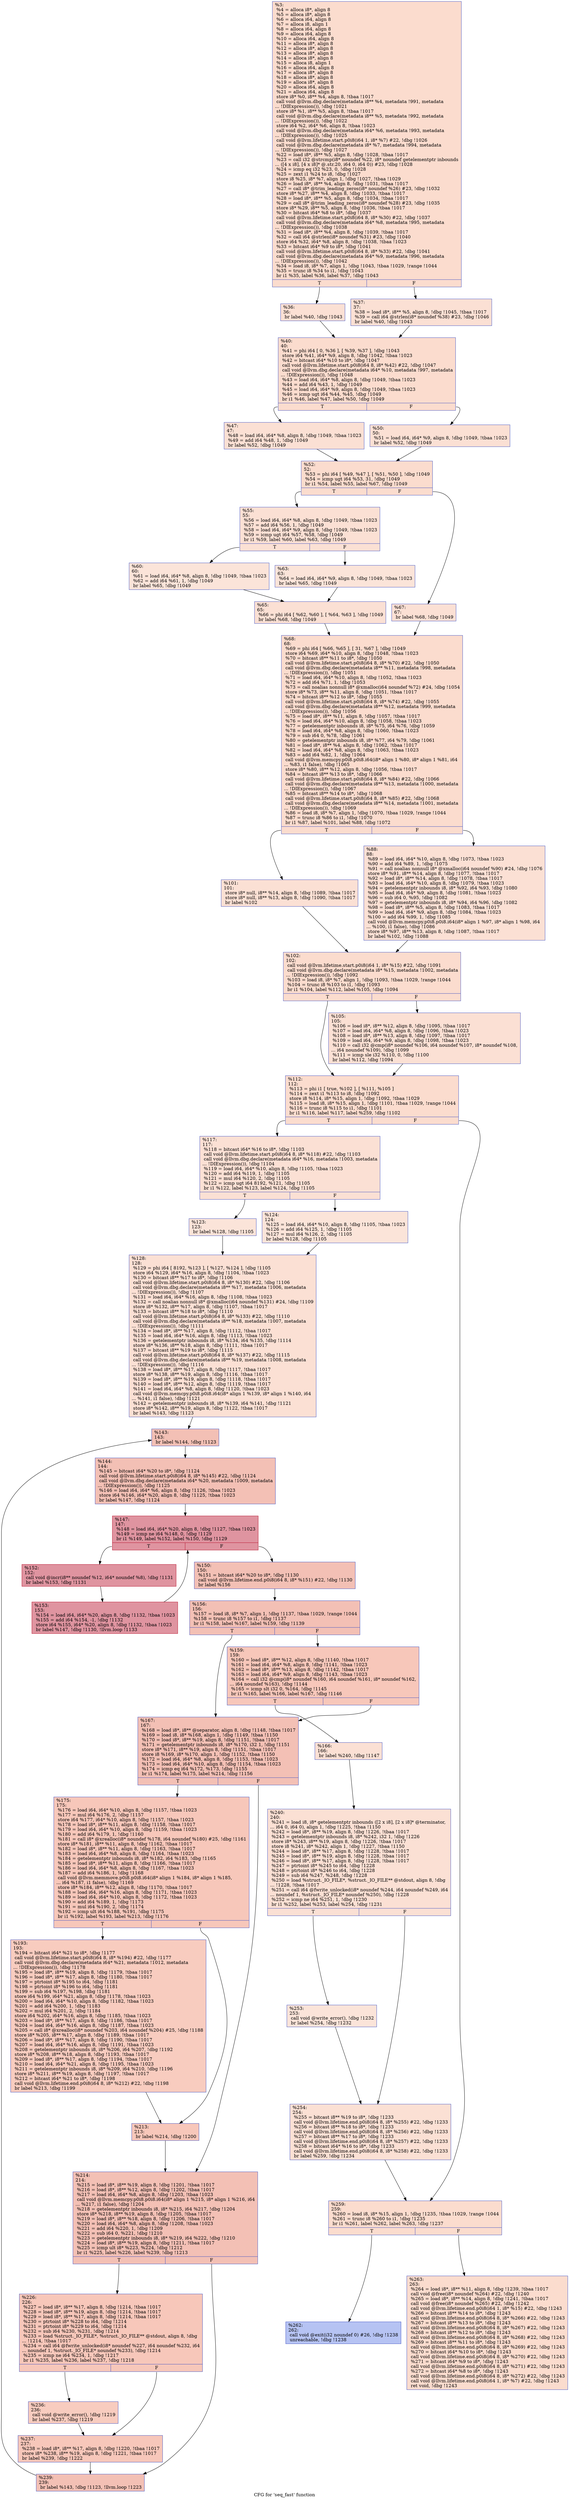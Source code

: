 digraph "CFG for 'seq_fast' function" {
	label="CFG for 'seq_fast' function";

	Node0xb68520 [shape=record,color="#3d50c3ff", style=filled, fillcolor="#f7af9170",label="{%3:\l  %4 = alloca i8*, align 8\l  %5 = alloca i8*, align 8\l  %6 = alloca i64, align 8\l  %7 = alloca i8, align 1\l  %8 = alloca i64, align 8\l  %9 = alloca i64, align 8\l  %10 = alloca i64, align 8\l  %11 = alloca i8*, align 8\l  %12 = alloca i8*, align 8\l  %13 = alloca i8*, align 8\l  %14 = alloca i8*, align 8\l  %15 = alloca i8, align 1\l  %16 = alloca i64, align 8\l  %17 = alloca i8*, align 8\l  %18 = alloca i8*, align 8\l  %19 = alloca i8*, align 8\l  %20 = alloca i64, align 8\l  %21 = alloca i64, align 8\l  store i8* %0, i8** %4, align 8, !tbaa !1017\l  call void @llvm.dbg.declare(metadata i8** %4, metadata !991, metadata\l... !DIExpression()), !dbg !1021\l  store i8* %1, i8** %5, align 8, !tbaa !1017\l  call void @llvm.dbg.declare(metadata i8** %5, metadata !992, metadata\l... !DIExpression()), !dbg !1022\l  store i64 %2, i64* %6, align 8, !tbaa !1023\l  call void @llvm.dbg.declare(metadata i64* %6, metadata !993, metadata\l... !DIExpression()), !dbg !1025\l  call void @llvm.lifetime.start.p0i8(i64 1, i8* %7) #22, !dbg !1026\l  call void @llvm.dbg.declare(metadata i8* %7, metadata !994, metadata\l... !DIExpression()), !dbg !1027\l  %22 = load i8*, i8** %5, align 8, !dbg !1028, !tbaa !1017\l  %23 = call i32 @strcmp(i8* noundef %22, i8* noundef getelementptr inbounds\l... ([4 x i8], [4 x i8]* @.str.20, i64 0, i64 0)) #23, !dbg !1028\l  %24 = icmp eq i32 %23, 0, !dbg !1028\l  %25 = zext i1 %24 to i8, !dbg !1027\l  store i8 %25, i8* %7, align 1, !dbg !1027, !tbaa !1029\l  %26 = load i8*, i8** %4, align 8, !dbg !1031, !tbaa !1017\l  %27 = call i8* @trim_leading_zeros(i8* noundef %26) #23, !dbg !1032\l  store i8* %27, i8** %4, align 8, !dbg !1033, !tbaa !1017\l  %28 = load i8*, i8** %5, align 8, !dbg !1034, !tbaa !1017\l  %29 = call i8* @trim_leading_zeros(i8* noundef %28) #23, !dbg !1035\l  store i8* %29, i8** %5, align 8, !dbg !1036, !tbaa !1017\l  %30 = bitcast i64* %8 to i8*, !dbg !1037\l  call void @llvm.lifetime.start.p0i8(i64 8, i8* %30) #22, !dbg !1037\l  call void @llvm.dbg.declare(metadata i64* %8, metadata !995, metadata\l... !DIExpression()), !dbg !1038\l  %31 = load i8*, i8** %4, align 8, !dbg !1039, !tbaa !1017\l  %32 = call i64 @strlen(i8* noundef %31) #23, !dbg !1040\l  store i64 %32, i64* %8, align 8, !dbg !1038, !tbaa !1023\l  %33 = bitcast i64* %9 to i8*, !dbg !1041\l  call void @llvm.lifetime.start.p0i8(i64 8, i8* %33) #22, !dbg !1041\l  call void @llvm.dbg.declare(metadata i64* %9, metadata !996, metadata\l... !DIExpression()), !dbg !1042\l  %34 = load i8, i8* %7, align 1, !dbg !1043, !tbaa !1029, !range !1044\l  %35 = trunc i8 %34 to i1, !dbg !1043\l  br i1 %35, label %36, label %37, !dbg !1043\l|{<s0>T|<s1>F}}"];
	Node0xb68520:s0 -> Node0xb68570;
	Node0xb68520:s1 -> Node0xb685c0;
	Node0xb68570 [shape=record,color="#3d50c3ff", style=filled, fillcolor="#f7b99e70",label="{%36:\l36:                                               \l  br label %40, !dbg !1043\l}"];
	Node0xb68570 -> Node0xb68610;
	Node0xb685c0 [shape=record,color="#3d50c3ff", style=filled, fillcolor="#f7b99e70",label="{%37:\l37:                                               \l  %38 = load i8*, i8** %5, align 8, !dbg !1045, !tbaa !1017\l  %39 = call i64 @strlen(i8* noundef %38) #23, !dbg !1046\l  br label %40, !dbg !1043\l}"];
	Node0xb685c0 -> Node0xb68610;
	Node0xb68610 [shape=record,color="#3d50c3ff", style=filled, fillcolor="#f7af9170",label="{%40:\l40:                                               \l  %41 = phi i64 [ 0, %36 ], [ %39, %37 ], !dbg !1043\l  store i64 %41, i64* %9, align 8, !dbg !1042, !tbaa !1023\l  %42 = bitcast i64* %10 to i8*, !dbg !1047\l  call void @llvm.lifetime.start.p0i8(i64 8, i8* %42) #22, !dbg !1047\l  call void @llvm.dbg.declare(metadata i64* %10, metadata !997, metadata\l... !DIExpression()), !dbg !1048\l  %43 = load i64, i64* %8, align 8, !dbg !1049, !tbaa !1023\l  %44 = add i64 %43, 1, !dbg !1049\l  %45 = load i64, i64* %9, align 8, !dbg !1049, !tbaa !1023\l  %46 = icmp ugt i64 %44, %45, !dbg !1049\l  br i1 %46, label %47, label %50, !dbg !1049\l|{<s0>T|<s1>F}}"];
	Node0xb68610:s0 -> Node0xb68660;
	Node0xb68610:s1 -> Node0xb686b0;
	Node0xb68660 [shape=record,color="#3d50c3ff", style=filled, fillcolor="#f7b99e70",label="{%47:\l47:                                               \l  %48 = load i64, i64* %8, align 8, !dbg !1049, !tbaa !1023\l  %49 = add i64 %48, 1, !dbg !1049\l  br label %52, !dbg !1049\l}"];
	Node0xb68660 -> Node0xb68700;
	Node0xb686b0 [shape=record,color="#3d50c3ff", style=filled, fillcolor="#f7b99e70",label="{%50:\l50:                                               \l  %51 = load i64, i64* %9, align 8, !dbg !1049, !tbaa !1023\l  br label %52, !dbg !1049\l}"];
	Node0xb686b0 -> Node0xb68700;
	Node0xb68700 [shape=record,color="#3d50c3ff", style=filled, fillcolor="#f7af9170",label="{%52:\l52:                                               \l  %53 = phi i64 [ %49, %47 ], [ %51, %50 ], !dbg !1049\l  %54 = icmp ugt i64 %53, 31, !dbg !1049\l  br i1 %54, label %55, label %67, !dbg !1049\l|{<s0>T|<s1>F}}"];
	Node0xb68700:s0 -> Node0xb68750;
	Node0xb68700:s1 -> Node0xb68890;
	Node0xb68750 [shape=record,color="#3d50c3ff", style=filled, fillcolor="#f7b99e70",label="{%55:\l55:                                               \l  %56 = load i64, i64* %8, align 8, !dbg !1049, !tbaa !1023\l  %57 = add i64 %56, 1, !dbg !1049\l  %58 = load i64, i64* %9, align 8, !dbg !1049, !tbaa !1023\l  %59 = icmp ugt i64 %57, %58, !dbg !1049\l  br i1 %59, label %60, label %63, !dbg !1049\l|{<s0>T|<s1>F}}"];
	Node0xb68750:s0 -> Node0xb687a0;
	Node0xb68750:s1 -> Node0xb687f0;
	Node0xb687a0 [shape=record,color="#3d50c3ff", style=filled, fillcolor="#f5c1a970",label="{%60:\l60:                                               \l  %61 = load i64, i64* %8, align 8, !dbg !1049, !tbaa !1023\l  %62 = add i64 %61, 1, !dbg !1049\l  br label %65, !dbg !1049\l}"];
	Node0xb687a0 -> Node0xb68840;
	Node0xb687f0 [shape=record,color="#3d50c3ff", style=filled, fillcolor="#f5c1a970",label="{%63:\l63:                                               \l  %64 = load i64, i64* %9, align 8, !dbg !1049, !tbaa !1023\l  br label %65, !dbg !1049\l}"];
	Node0xb687f0 -> Node0xb68840;
	Node0xb68840 [shape=record,color="#3d50c3ff", style=filled, fillcolor="#f7b99e70",label="{%65:\l65:                                               \l  %66 = phi i64 [ %62, %60 ], [ %64, %63 ], !dbg !1049\l  br label %68, !dbg !1049\l}"];
	Node0xb68840 -> Node0xb688e0;
	Node0xb68890 [shape=record,color="#3d50c3ff", style=filled, fillcolor="#f7b99e70",label="{%67:\l67:                                               \l  br label %68, !dbg !1049\l}"];
	Node0xb68890 -> Node0xb688e0;
	Node0xb688e0 [shape=record,color="#3d50c3ff", style=filled, fillcolor="#f7af9170",label="{%68:\l68:                                               \l  %69 = phi i64 [ %66, %65 ], [ 31, %67 ], !dbg !1049\l  store i64 %69, i64* %10, align 8, !dbg !1048, !tbaa !1023\l  %70 = bitcast i8** %11 to i8*, !dbg !1050\l  call void @llvm.lifetime.start.p0i8(i64 8, i8* %70) #22, !dbg !1050\l  call void @llvm.dbg.declare(metadata i8** %11, metadata !998, metadata\l... !DIExpression()), !dbg !1051\l  %71 = load i64, i64* %10, align 8, !dbg !1052, !tbaa !1023\l  %72 = add i64 %71, 1, !dbg !1053\l  %73 = call noalias nonnull i8* @xmalloc(i64 noundef %72) #24, !dbg !1054\l  store i8* %73, i8** %11, align 8, !dbg !1051, !tbaa !1017\l  %74 = bitcast i8** %12 to i8*, !dbg !1055\l  call void @llvm.lifetime.start.p0i8(i64 8, i8* %74) #22, !dbg !1055\l  call void @llvm.dbg.declare(metadata i8** %12, metadata !999, metadata\l... !DIExpression()), !dbg !1056\l  %75 = load i8*, i8** %11, align 8, !dbg !1057, !tbaa !1017\l  %76 = load i64, i64* %10, align 8, !dbg !1058, !tbaa !1023\l  %77 = getelementptr inbounds i8, i8* %75, i64 %76, !dbg !1059\l  %78 = load i64, i64* %8, align 8, !dbg !1060, !tbaa !1023\l  %79 = sub i64 0, %78, !dbg !1061\l  %80 = getelementptr inbounds i8, i8* %77, i64 %79, !dbg !1061\l  %81 = load i8*, i8** %4, align 8, !dbg !1062, !tbaa !1017\l  %82 = load i64, i64* %8, align 8, !dbg !1063, !tbaa !1023\l  %83 = add i64 %82, 1, !dbg !1064\l  call void @llvm.memcpy.p0i8.p0i8.i64(i8* align 1 %80, i8* align 1 %81, i64\l... %83, i1 false), !dbg !1065\l  store i8* %80, i8** %12, align 8, !dbg !1056, !tbaa !1017\l  %84 = bitcast i8** %13 to i8*, !dbg !1066\l  call void @llvm.lifetime.start.p0i8(i64 8, i8* %84) #22, !dbg !1066\l  call void @llvm.dbg.declare(metadata i8** %13, metadata !1000, metadata\l... !DIExpression()), !dbg !1067\l  %85 = bitcast i8** %14 to i8*, !dbg !1068\l  call void @llvm.lifetime.start.p0i8(i64 8, i8* %85) #22, !dbg !1068\l  call void @llvm.dbg.declare(metadata i8** %14, metadata !1001, metadata\l... !DIExpression()), !dbg !1069\l  %86 = load i8, i8* %7, align 1, !dbg !1070, !tbaa !1029, !range !1044\l  %87 = trunc i8 %86 to i1, !dbg !1070\l  br i1 %87, label %101, label %88, !dbg !1072\l|{<s0>T|<s1>F}}"];
	Node0xb688e0:s0 -> Node0xb68980;
	Node0xb688e0:s1 -> Node0xb68930;
	Node0xb68930 [shape=record,color="#3d50c3ff", style=filled, fillcolor="#f7b99e70",label="{%88:\l88:                                               \l  %89 = load i64, i64* %10, align 8, !dbg !1073, !tbaa !1023\l  %90 = add i64 %89, 1, !dbg !1075\l  %91 = call noalias nonnull i8* @xmalloc(i64 noundef %90) #24, !dbg !1076\l  store i8* %91, i8** %14, align 8, !dbg !1077, !tbaa !1017\l  %92 = load i8*, i8** %14, align 8, !dbg !1078, !tbaa !1017\l  %93 = load i64, i64* %10, align 8, !dbg !1079, !tbaa !1023\l  %94 = getelementptr inbounds i8, i8* %92, i64 %93, !dbg !1080\l  %95 = load i64, i64* %9, align 8, !dbg !1081, !tbaa !1023\l  %96 = sub i64 0, %95, !dbg !1082\l  %97 = getelementptr inbounds i8, i8* %94, i64 %96, !dbg !1082\l  %98 = load i8*, i8** %5, align 8, !dbg !1083, !tbaa !1017\l  %99 = load i64, i64* %9, align 8, !dbg !1084, !tbaa !1023\l  %100 = add i64 %99, 1, !dbg !1085\l  call void @llvm.memcpy.p0i8.p0i8.i64(i8* align 1 %97, i8* align 1 %98, i64\l... %100, i1 false), !dbg !1086\l  store i8* %97, i8** %13, align 8, !dbg !1087, !tbaa !1017\l  br label %102, !dbg !1088\l}"];
	Node0xb68930 -> Node0xb689d0;
	Node0xb68980 [shape=record,color="#3d50c3ff", style=filled, fillcolor="#f7b99e70",label="{%101:\l101:                                              \l  store i8* null, i8** %14, align 8, !dbg !1089, !tbaa !1017\l  store i8* null, i8** %13, align 8, !dbg !1090, !tbaa !1017\l  br label %102\l}"];
	Node0xb68980 -> Node0xb689d0;
	Node0xb689d0 [shape=record,color="#3d50c3ff", style=filled, fillcolor="#f7af9170",label="{%102:\l102:                                              \l  call void @llvm.lifetime.start.p0i8(i64 1, i8* %15) #22, !dbg !1091\l  call void @llvm.dbg.declare(metadata i8* %15, metadata !1002, metadata\l... !DIExpression()), !dbg !1092\l  %103 = load i8, i8* %7, align 1, !dbg !1093, !tbaa !1029, !range !1044\l  %104 = trunc i8 %103 to i1, !dbg !1093\l  br i1 %104, label %112, label %105, !dbg !1094\l|{<s0>T|<s1>F}}"];
	Node0xb689d0:s0 -> Node0xb68a70;
	Node0xb689d0:s1 -> Node0xb68a20;
	Node0xb68a20 [shape=record,color="#3d50c3ff", style=filled, fillcolor="#f7b99e70",label="{%105:\l105:                                              \l  %106 = load i8*, i8** %12, align 8, !dbg !1095, !tbaa !1017\l  %107 = load i64, i64* %8, align 8, !dbg !1096, !tbaa !1023\l  %108 = load i8*, i8** %13, align 8, !dbg !1097, !tbaa !1017\l  %109 = load i64, i64* %9, align 8, !dbg !1098, !tbaa !1023\l  %110 = call i32 @cmp(i8* noundef %106, i64 noundef %107, i8* noundef %108,\l... i64 noundef %109), !dbg !1099\l  %111 = icmp sle i32 %110, 0, !dbg !1100\l  br label %112, !dbg !1094\l}"];
	Node0xb68a20 -> Node0xb68a70;
	Node0xb68a70 [shape=record,color="#3d50c3ff", style=filled, fillcolor="#f7af9170",label="{%112:\l112:                                              \l  %113 = phi i1 [ true, %102 ], [ %111, %105 ]\l  %114 = zext i1 %113 to i8, !dbg !1092\l  store i8 %114, i8* %15, align 1, !dbg !1092, !tbaa !1029\l  %115 = load i8, i8* %15, align 1, !dbg !1101, !tbaa !1029, !range !1044\l  %116 = trunc i8 %115 to i1, !dbg !1101\l  br i1 %116, label %117, label %259, !dbg !1102\l|{<s0>T|<s1>F}}"];
	Node0xb68a70:s0 -> Node0xb68ac0;
	Node0xb68a70:s1 -> Node0xb69290;
	Node0xb68ac0 [shape=record,color="#3d50c3ff", style=filled, fillcolor="#f7b99e70",label="{%117:\l117:                                              \l  %118 = bitcast i64* %16 to i8*, !dbg !1103\l  call void @llvm.lifetime.start.p0i8(i64 8, i8* %118) #22, !dbg !1103\l  call void @llvm.dbg.declare(metadata i64* %16, metadata !1003, metadata\l... !DIExpression()), !dbg !1104\l  %119 = load i64, i64* %10, align 8, !dbg !1105, !tbaa !1023\l  %120 = add i64 %119, 1, !dbg !1105\l  %121 = mul i64 %120, 2, !dbg !1105\l  %122 = icmp ugt i64 8192, %121, !dbg !1105\l  br i1 %122, label %123, label %124, !dbg !1105\l|{<s0>T|<s1>F}}"];
	Node0xb68ac0:s0 -> Node0xb68b10;
	Node0xb68ac0:s1 -> Node0xb68b60;
	Node0xb68b10 [shape=record,color="#3d50c3ff", style=filled, fillcolor="#f5c1a970",label="{%123:\l123:                                              \l  br label %128, !dbg !1105\l}"];
	Node0xb68b10 -> Node0xb68bb0;
	Node0xb68b60 [shape=record,color="#3d50c3ff", style=filled, fillcolor="#f5c1a970",label="{%124:\l124:                                              \l  %125 = load i64, i64* %10, align 8, !dbg !1105, !tbaa !1023\l  %126 = add i64 %125, 1, !dbg !1105\l  %127 = mul i64 %126, 2, !dbg !1105\l  br label %128, !dbg !1105\l}"];
	Node0xb68b60 -> Node0xb68bb0;
	Node0xb68bb0 [shape=record,color="#3d50c3ff", style=filled, fillcolor="#f7b99e70",label="{%128:\l128:                                              \l  %129 = phi i64 [ 8192, %123 ], [ %127, %124 ], !dbg !1105\l  store i64 %129, i64* %16, align 8, !dbg !1104, !tbaa !1023\l  %130 = bitcast i8** %17 to i8*, !dbg !1106\l  call void @llvm.lifetime.start.p0i8(i64 8, i8* %130) #22, !dbg !1106\l  call void @llvm.dbg.declare(metadata i8** %17, metadata !1006, metadata\l... !DIExpression()), !dbg !1107\l  %131 = load i64, i64* %16, align 8, !dbg !1108, !tbaa !1023\l  %132 = call noalias nonnull i8* @xmalloc(i64 noundef %131) #24, !dbg !1109\l  store i8* %132, i8** %17, align 8, !dbg !1107, !tbaa !1017\l  %133 = bitcast i8** %18 to i8*, !dbg !1110\l  call void @llvm.lifetime.start.p0i8(i64 8, i8* %133) #22, !dbg !1110\l  call void @llvm.dbg.declare(metadata i8** %18, metadata !1007, metadata\l... !DIExpression()), !dbg !1111\l  %134 = load i8*, i8** %17, align 8, !dbg !1112, !tbaa !1017\l  %135 = load i64, i64* %16, align 8, !dbg !1113, !tbaa !1023\l  %136 = getelementptr inbounds i8, i8* %134, i64 %135, !dbg !1114\l  store i8* %136, i8** %18, align 8, !dbg !1111, !tbaa !1017\l  %137 = bitcast i8** %19 to i8*, !dbg !1115\l  call void @llvm.lifetime.start.p0i8(i64 8, i8* %137) #22, !dbg !1115\l  call void @llvm.dbg.declare(metadata i8** %19, metadata !1008, metadata\l... !DIExpression()), !dbg !1116\l  %138 = load i8*, i8** %17, align 8, !dbg !1117, !tbaa !1017\l  store i8* %138, i8** %19, align 8, !dbg !1116, !tbaa !1017\l  %139 = load i8*, i8** %19, align 8, !dbg !1118, !tbaa !1017\l  %140 = load i8*, i8** %12, align 8, !dbg !1119, !tbaa !1017\l  %141 = load i64, i64* %8, align 8, !dbg !1120, !tbaa !1023\l  call void @llvm.memcpy.p0i8.p0i8.i64(i8* align 1 %139, i8* align 1 %140, i64\l... %141, i1 false), !dbg !1121\l  %142 = getelementptr inbounds i8, i8* %139, i64 %141, !dbg !1121\l  store i8* %142, i8** %19, align 8, !dbg !1122, !tbaa !1017\l  br label %143, !dbg !1123\l}"];
	Node0xb68bb0 -> Node0xb68c00;
	Node0xb68c00 [shape=record,color="#3d50c3ff", style=filled, fillcolor="#e5705870",label="{%143:\l143:                                              \l  br label %144, !dbg !1123\l}"];
	Node0xb68c00 -> Node0xb68c50;
	Node0xb68c50 [shape=record,color="#3d50c3ff", style=filled, fillcolor="#e5705870",label="{%144:\l144:                                              \l  %145 = bitcast i64* %20 to i8*, !dbg !1124\l  call void @llvm.lifetime.start.p0i8(i64 8, i8* %145) #22, !dbg !1124\l  call void @llvm.dbg.declare(metadata i64* %20, metadata !1009, metadata\l... !DIExpression()), !dbg !1125\l  %146 = load i64, i64* %6, align 8, !dbg !1126, !tbaa !1023\l  store i64 %146, i64* %20, align 8, !dbg !1125, !tbaa !1023\l  br label %147, !dbg !1124\l}"];
	Node0xb68c50 -> Node0xb68ca0;
	Node0xb68ca0 [shape=record,color="#b70d28ff", style=filled, fillcolor="#b70d2870",label="{%147:\l147:                                              \l  %148 = load i64, i64* %20, align 8, !dbg !1127, !tbaa !1023\l  %149 = icmp ne i64 %148, 0, !dbg !1129\l  br i1 %149, label %152, label %150, !dbg !1129\l|{<s0>T|<s1>F}}"];
	Node0xb68ca0:s0 -> Node0xb68d40;
	Node0xb68ca0:s1 -> Node0xb68cf0;
	Node0xb68cf0 [shape=record,color="#3d50c3ff", style=filled, fillcolor="#e5705870",label="{%150:\l150:                                              \l  %151 = bitcast i64* %20 to i8*, !dbg !1130\l  call void @llvm.lifetime.end.p0i8(i64 8, i8* %151) #22, !dbg !1130\l  br label %156\l}"];
	Node0xb68cf0 -> Node0xb68de0;
	Node0xb68d40 [shape=record,color="#b70d28ff", style=filled, fillcolor="#b70d2870",label="{%152:\l152:                                              \l  call void @incr(i8** noundef %12, i64* noundef %8), !dbg !1131\l  br label %153, !dbg !1131\l}"];
	Node0xb68d40 -> Node0xb68d90;
	Node0xb68d90 [shape=record,color="#b70d28ff", style=filled, fillcolor="#b70d2870",label="{%153:\l153:                                              \l  %154 = load i64, i64* %20, align 8, !dbg !1132, !tbaa !1023\l  %155 = add i64 %154, -1, !dbg !1132\l  store i64 %155, i64* %20, align 8, !dbg !1132, !tbaa !1023\l  br label %147, !dbg !1130, !llvm.loop !1133\l}"];
	Node0xb68d90 -> Node0xb68ca0;
	Node0xb68de0 [shape=record,color="#3d50c3ff", style=filled, fillcolor="#e5705870",label="{%156:\l156:                                              \l  %157 = load i8, i8* %7, align 1, !dbg !1137, !tbaa !1029, !range !1044\l  %158 = trunc i8 %157 to i1, !dbg !1137\l  br i1 %158, label %167, label %159, !dbg !1139\l|{<s0>T|<s1>F}}"];
	Node0xb68de0:s0 -> Node0xb68ed0;
	Node0xb68de0:s1 -> Node0xb68e30;
	Node0xb68e30 [shape=record,color="#3d50c3ff", style=filled, fillcolor="#ec7f6370",label="{%159:\l159:                                              \l  %160 = load i8*, i8** %12, align 8, !dbg !1140, !tbaa !1017\l  %161 = load i64, i64* %8, align 8, !dbg !1141, !tbaa !1023\l  %162 = load i8*, i8** %13, align 8, !dbg !1142, !tbaa !1017\l  %163 = load i64, i64* %9, align 8, !dbg !1143, !tbaa !1023\l  %164 = call i32 @cmp(i8* noundef %160, i64 noundef %161, i8* noundef %162,\l... i64 noundef %163), !dbg !1144\l  %165 = icmp slt i32 0, %164, !dbg !1145\l  br i1 %165, label %166, label %167, !dbg !1146\l|{<s0>T|<s1>F}}"];
	Node0xb68e30:s0 -> Node0xb68e80;
	Node0xb68e30:s1 -> Node0xb68ed0;
	Node0xb68e80 [shape=record,color="#3d50c3ff", style=filled, fillcolor="#f7b99e70",label="{%166:\l166:                                              \l  br label %240, !dbg !1147\l}"];
	Node0xb68e80 -> Node0xb691a0;
	Node0xb68ed0 [shape=record,color="#3d50c3ff", style=filled, fillcolor="#e5705870",label="{%167:\l167:                                              \l  %168 = load i8*, i8** @separator, align 8, !dbg !1148, !tbaa !1017\l  %169 = load i8, i8* %168, align 1, !dbg !1149, !tbaa !1150\l  %170 = load i8*, i8** %19, align 8, !dbg !1151, !tbaa !1017\l  %171 = getelementptr inbounds i8, i8* %170, i32 1, !dbg !1151\l  store i8* %171, i8** %19, align 8, !dbg !1151, !tbaa !1017\l  store i8 %169, i8* %170, align 1, !dbg !1152, !tbaa !1150\l  %172 = load i64, i64* %8, align 8, !dbg !1153, !tbaa !1023\l  %173 = load i64, i64* %10, align 8, !dbg !1154, !tbaa !1023\l  %174 = icmp eq i64 %172, %173, !dbg !1155\l  br i1 %174, label %175, label %214, !dbg !1156\l|{<s0>T|<s1>F}}"];
	Node0xb68ed0:s0 -> Node0xb68f20;
	Node0xb68ed0:s1 -> Node0xb69010;
	Node0xb68f20 [shape=record,color="#3d50c3ff", style=filled, fillcolor="#ec7f6370",label="{%175:\l175:                                              \l  %176 = load i64, i64* %10, align 8, !dbg !1157, !tbaa !1023\l  %177 = mul i64 %176, 2, !dbg !1157\l  store i64 %177, i64* %10, align 8, !dbg !1157, !tbaa !1023\l  %178 = load i8*, i8** %11, align 8, !dbg !1158, !tbaa !1017\l  %179 = load i64, i64* %10, align 8, !dbg !1159, !tbaa !1023\l  %180 = add i64 %179, 1, !dbg !1160\l  %181 = call i8* @xrealloc(i8* noundef %178, i64 noundef %180) #25, !dbg !1161\l  store i8* %181, i8** %11, align 8, !dbg !1162, !tbaa !1017\l  %182 = load i8*, i8** %11, align 8, !dbg !1163, !tbaa !1017\l  %183 = load i64, i64* %8, align 8, !dbg !1164, !tbaa !1023\l  %184 = getelementptr inbounds i8, i8* %182, i64 %183, !dbg !1165\l  %185 = load i8*, i8** %11, align 8, !dbg !1166, !tbaa !1017\l  %186 = load i64, i64* %8, align 8, !dbg !1167, !tbaa !1023\l  %187 = add i64 %186, 1, !dbg !1168\l  call void @llvm.memmove.p0i8.p0i8.i64(i8* align 1 %184, i8* align 1 %185,\l... i64 %187, i1 false), !dbg !1169\l  store i8* %184, i8** %12, align 8, !dbg !1170, !tbaa !1017\l  %188 = load i64, i64* %16, align 8, !dbg !1171, !tbaa !1023\l  %189 = load i64, i64* %10, align 8, !dbg !1172, !tbaa !1023\l  %190 = add i64 %189, 1, !dbg !1173\l  %191 = mul i64 %190, 2, !dbg !1174\l  %192 = icmp ult i64 %188, %191, !dbg !1175\l  br i1 %192, label %193, label %213, !dbg !1176\l|{<s0>T|<s1>F}}"];
	Node0xb68f20:s0 -> Node0xb68f70;
	Node0xb68f20:s1 -> Node0xb68fc0;
	Node0xb68f70 [shape=record,color="#3d50c3ff", style=filled, fillcolor="#f08b6e70",label="{%193:\l193:                                              \l  %194 = bitcast i64* %21 to i8*, !dbg !1177\l  call void @llvm.lifetime.start.p0i8(i64 8, i8* %194) #22, !dbg !1177\l  call void @llvm.dbg.declare(metadata i64* %21, metadata !1012, metadata\l... !DIExpression()), !dbg !1178\l  %195 = load i8*, i8** %19, align 8, !dbg !1179, !tbaa !1017\l  %196 = load i8*, i8** %17, align 8, !dbg !1180, !tbaa !1017\l  %197 = ptrtoint i8* %195 to i64, !dbg !1181\l  %198 = ptrtoint i8* %196 to i64, !dbg !1181\l  %199 = sub i64 %197, %198, !dbg !1181\l  store i64 %199, i64* %21, align 8, !dbg !1178, !tbaa !1023\l  %200 = load i64, i64* %10, align 8, !dbg !1182, !tbaa !1023\l  %201 = add i64 %200, 1, !dbg !1183\l  %202 = mul i64 %201, 2, !dbg !1184\l  store i64 %202, i64* %16, align 8, !dbg !1185, !tbaa !1023\l  %203 = load i8*, i8** %17, align 8, !dbg !1186, !tbaa !1017\l  %204 = load i64, i64* %16, align 8, !dbg !1187, !tbaa !1023\l  %205 = call i8* @xrealloc(i8* noundef %203, i64 noundef %204) #25, !dbg !1188\l  store i8* %205, i8** %17, align 8, !dbg !1189, !tbaa !1017\l  %206 = load i8*, i8** %17, align 8, !dbg !1190, !tbaa !1017\l  %207 = load i64, i64* %16, align 8, !dbg !1191, !tbaa !1023\l  %208 = getelementptr inbounds i8, i8* %206, i64 %207, !dbg !1192\l  store i8* %208, i8** %18, align 8, !dbg !1193, !tbaa !1017\l  %209 = load i8*, i8** %17, align 8, !dbg !1194, !tbaa !1017\l  %210 = load i64, i64* %21, align 8, !dbg !1195, !tbaa !1023\l  %211 = getelementptr inbounds i8, i8* %209, i64 %210, !dbg !1196\l  store i8* %211, i8** %19, align 8, !dbg !1197, !tbaa !1017\l  %212 = bitcast i64* %21 to i8*, !dbg !1198\l  call void @llvm.lifetime.end.p0i8(i64 8, i8* %212) #22, !dbg !1198\l  br label %213, !dbg !1199\l}"];
	Node0xb68f70 -> Node0xb68fc0;
	Node0xb68fc0 [shape=record,color="#3d50c3ff", style=filled, fillcolor="#ec7f6370",label="{%213:\l213:                                              \l  br label %214, !dbg !1200\l}"];
	Node0xb68fc0 -> Node0xb69010;
	Node0xb69010 [shape=record,color="#3d50c3ff", style=filled, fillcolor="#e5705870",label="{%214:\l214:                                              \l  %215 = load i8*, i8** %19, align 8, !dbg !1201, !tbaa !1017\l  %216 = load i8*, i8** %12, align 8, !dbg !1202, !tbaa !1017\l  %217 = load i64, i64* %8, align 8, !dbg !1203, !tbaa !1023\l  call void @llvm.memcpy.p0i8.p0i8.i64(i8* align 1 %215, i8* align 1 %216, i64\l... %217, i1 false), !dbg !1204\l  %218 = getelementptr inbounds i8, i8* %215, i64 %217, !dbg !1204\l  store i8* %218, i8** %19, align 8, !dbg !1205, !tbaa !1017\l  %219 = load i8*, i8** %18, align 8, !dbg !1206, !tbaa !1017\l  %220 = load i64, i64* %8, align 8, !dbg !1208, !tbaa !1023\l  %221 = add i64 %220, 1, !dbg !1209\l  %222 = sub i64 0, %221, !dbg !1210\l  %223 = getelementptr inbounds i8, i8* %219, i64 %222, !dbg !1210\l  %224 = load i8*, i8** %19, align 8, !dbg !1211, !tbaa !1017\l  %225 = icmp ult i8* %223, %224, !dbg !1212\l  br i1 %225, label %226, label %239, !dbg !1213\l|{<s0>T|<s1>F}}"];
	Node0xb69010:s0 -> Node0xb69060;
	Node0xb69010:s1 -> Node0xb69150;
	Node0xb69060 [shape=record,color="#3d50c3ff", style=filled, fillcolor="#ec7f6370",label="{%226:\l226:                                              \l  %227 = load i8*, i8** %17, align 8, !dbg !1214, !tbaa !1017\l  %228 = load i8*, i8** %19, align 8, !dbg !1214, !tbaa !1017\l  %229 = load i8*, i8** %17, align 8, !dbg !1214, !tbaa !1017\l  %230 = ptrtoint i8* %228 to i64, !dbg !1214\l  %231 = ptrtoint i8* %229 to i64, !dbg !1214\l  %232 = sub i64 %230, %231, !dbg !1214\l  %233 = load %struct._IO_FILE*, %struct._IO_FILE** @stdout, align 8, !dbg\l... !1214, !tbaa !1017\l  %234 = call i64 @fwrite_unlocked(i8* noundef %227, i64 noundef %232, i64\l... noundef 1, %struct._IO_FILE* noundef %233), !dbg !1214\l  %235 = icmp ne i64 %234, 1, !dbg !1217\l  br i1 %235, label %236, label %237, !dbg !1218\l|{<s0>T|<s1>F}}"];
	Node0xb69060:s0 -> Node0xb690b0;
	Node0xb69060:s1 -> Node0xb69100;
	Node0xb690b0 [shape=record,color="#3d50c3ff", style=filled, fillcolor="#f08b6e70",label="{%236:\l236:                                              \l  call void @write_error(), !dbg !1219\l  br label %237, !dbg !1219\l}"];
	Node0xb690b0 -> Node0xb69100;
	Node0xb69100 [shape=record,color="#3d50c3ff", style=filled, fillcolor="#ec7f6370",label="{%237:\l237:                                              \l  %238 = load i8*, i8** %17, align 8, !dbg !1220, !tbaa !1017\l  store i8* %238, i8** %19, align 8, !dbg !1221, !tbaa !1017\l  br label %239, !dbg !1222\l}"];
	Node0xb69100 -> Node0xb69150;
	Node0xb69150 [shape=record,color="#3d50c3ff", style=filled, fillcolor="#e5705870",label="{%239:\l239:                                              \l  br label %143, !dbg !1123, !llvm.loop !1223\l}"];
	Node0xb69150 -> Node0xb68c00;
	Node0xb691a0 [shape=record,color="#3d50c3ff", style=filled, fillcolor="#f7b99e70",label="{%240:\l240:                                              \l  %241 = load i8, i8* getelementptr inbounds ([2 x i8], [2 x i8]* @terminator,\l... i64 0, i64 0), align 1, !dbg !1225, !tbaa !1150\l  %242 = load i8*, i8** %19, align 8, !dbg !1226, !tbaa !1017\l  %243 = getelementptr inbounds i8, i8* %242, i32 1, !dbg !1226\l  store i8* %243, i8** %19, align 8, !dbg !1226, !tbaa !1017\l  store i8 %241, i8* %242, align 1, !dbg !1227, !tbaa !1150\l  %244 = load i8*, i8** %17, align 8, !dbg !1228, !tbaa !1017\l  %245 = load i8*, i8** %19, align 8, !dbg !1228, !tbaa !1017\l  %246 = load i8*, i8** %17, align 8, !dbg !1228, !tbaa !1017\l  %247 = ptrtoint i8* %245 to i64, !dbg !1228\l  %248 = ptrtoint i8* %246 to i64, !dbg !1228\l  %249 = sub i64 %247, %248, !dbg !1228\l  %250 = load %struct._IO_FILE*, %struct._IO_FILE** @stdout, align 8, !dbg\l... !1228, !tbaa !1017\l  %251 = call i64 @fwrite_unlocked(i8* noundef %244, i64 noundef %249, i64\l... noundef 1, %struct._IO_FILE* noundef %250), !dbg !1228\l  %252 = icmp ne i64 %251, 1, !dbg !1230\l  br i1 %252, label %253, label %254, !dbg !1231\l|{<s0>T|<s1>F}}"];
	Node0xb691a0:s0 -> Node0xb691f0;
	Node0xb691a0:s1 -> Node0xb69240;
	Node0xb691f0 [shape=record,color="#3d50c3ff", style=filled, fillcolor="#f5c1a970",label="{%253:\l253:                                              \l  call void @write_error(), !dbg !1232\l  br label %254, !dbg !1232\l}"];
	Node0xb691f0 -> Node0xb69240;
	Node0xb69240 [shape=record,color="#3d50c3ff", style=filled, fillcolor="#f7b99e70",label="{%254:\l254:                                              \l  %255 = bitcast i8** %19 to i8*, !dbg !1233\l  call void @llvm.lifetime.end.p0i8(i64 8, i8* %255) #22, !dbg !1233\l  %256 = bitcast i8** %18 to i8*, !dbg !1233\l  call void @llvm.lifetime.end.p0i8(i64 8, i8* %256) #22, !dbg !1233\l  %257 = bitcast i8** %17 to i8*, !dbg !1233\l  call void @llvm.lifetime.end.p0i8(i64 8, i8* %257) #22, !dbg !1233\l  %258 = bitcast i64* %16 to i8*, !dbg !1233\l  call void @llvm.lifetime.end.p0i8(i64 8, i8* %258) #22, !dbg !1233\l  br label %259, !dbg !1234\l}"];
	Node0xb69240 -> Node0xb69290;
	Node0xb69290 [shape=record,color="#3d50c3ff", style=filled, fillcolor="#f7af9170",label="{%259:\l259:                                              \l  %260 = load i8, i8* %15, align 1, !dbg !1235, !tbaa !1029, !range !1044\l  %261 = trunc i8 %260 to i1, !dbg !1235\l  br i1 %261, label %262, label %263, !dbg !1237\l|{<s0>T|<s1>F}}"];
	Node0xb69290:s0 -> Node0xb692e0;
	Node0xb69290:s1 -> Node0xb69330;
	Node0xb692e0 [shape=record,color="#3d50c3ff", style=filled, fillcolor="#5977e370",label="{%262:\l262:                                              \l  call void @exit(i32 noundef 0) #26, !dbg !1238\l  unreachable, !dbg !1238\l}"];
	Node0xb69330 [shape=record,color="#3d50c3ff", style=filled, fillcolor="#f7af9170",label="{%263:\l263:                                              \l  %264 = load i8*, i8** %11, align 8, !dbg !1239, !tbaa !1017\l  call void @free(i8* noundef %264) #22, !dbg !1240\l  %265 = load i8*, i8** %14, align 8, !dbg !1241, !tbaa !1017\l  call void @free(i8* noundef %265) #22, !dbg !1242\l  call void @llvm.lifetime.end.p0i8(i64 1, i8* %15) #22, !dbg !1243\l  %266 = bitcast i8** %14 to i8*, !dbg !1243\l  call void @llvm.lifetime.end.p0i8(i64 8, i8* %266) #22, !dbg !1243\l  %267 = bitcast i8** %13 to i8*, !dbg !1243\l  call void @llvm.lifetime.end.p0i8(i64 8, i8* %267) #22, !dbg !1243\l  %268 = bitcast i8** %12 to i8*, !dbg !1243\l  call void @llvm.lifetime.end.p0i8(i64 8, i8* %268) #22, !dbg !1243\l  %269 = bitcast i8** %11 to i8*, !dbg !1243\l  call void @llvm.lifetime.end.p0i8(i64 8, i8* %269) #22, !dbg !1243\l  %270 = bitcast i64* %10 to i8*, !dbg !1243\l  call void @llvm.lifetime.end.p0i8(i64 8, i8* %270) #22, !dbg !1243\l  %271 = bitcast i64* %9 to i8*, !dbg !1243\l  call void @llvm.lifetime.end.p0i8(i64 8, i8* %271) #22, !dbg !1243\l  %272 = bitcast i64* %8 to i8*, !dbg !1243\l  call void @llvm.lifetime.end.p0i8(i64 8, i8* %272) #22, !dbg !1243\l  call void @llvm.lifetime.end.p0i8(i64 1, i8* %7) #22, !dbg !1243\l  ret void, !dbg !1243\l}"];
}
